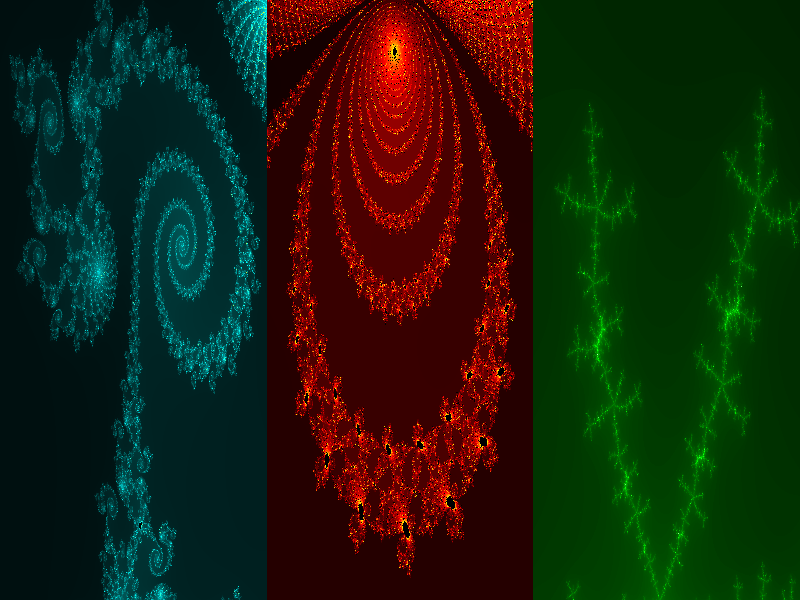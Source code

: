 // Persistence Of Vision raytracer version 3.5 sample file.
//	File: fractals3.pov
//	Last updated: 6/5/02
//	Author: Juha Nieminen
//	Description:
// Demonstrates the use of fractal patterns.
// Three parts of the Mandelbrot fractal forming an acronym.

// In WinPov, use the right mouse button to copy the following
// to the command line:
// +W800 +H267 +a0.1

#declare P =
  box
  { <-2,-2,0><2,2,.1>
    pigment
    { mandel 1000
      color_map { [0 rgb 0][.5 rgb y+z][1 rgb x+y][1 rgb 0] }
      translate -<-.7653,.1005>
      scale 1000
      scale <-1,1,1>
    }
    finish { ambient 1 }
  }

#declare O =
  box
  { <-2,-2,0><2,2,.1>
    pigment
    { mandel 10000
      color_map { [0 rgb 0][.5 rgb x][1 rgb x+y][1 rgb 0] }
      translate
       -<(-0.749979169204317290207435344827-0.749968488051973540207435344827)/2,
         (0.008640613399268010370560473549+0.008630313716650822870560473549)/2>
      scale 350000
      rotate z*-45
    }
    finish { ambient 1 }
  }

#declare V =
  box
  { <-2,-2,0><2,2,.1>
    pigment
    { mandel 300
      color_map { [.1 rgb 0][.5 rgb y][1 rgb 1][1 rgb 0] }
      translate
       -<(-0.596201137068877025831455721002-0.596168159011015697706455721002)/2,
         (0.665096856611702768182969470741+0.665064938141339606920170835929)/2>
      scale 130000
      rotate z*-40
    }
    finish { ambient 1 }
  }

camera { right x*3 location -z*4 look_at 0 }
object { P translate -x*4 }
object { O }
object { V translate x*4 }

